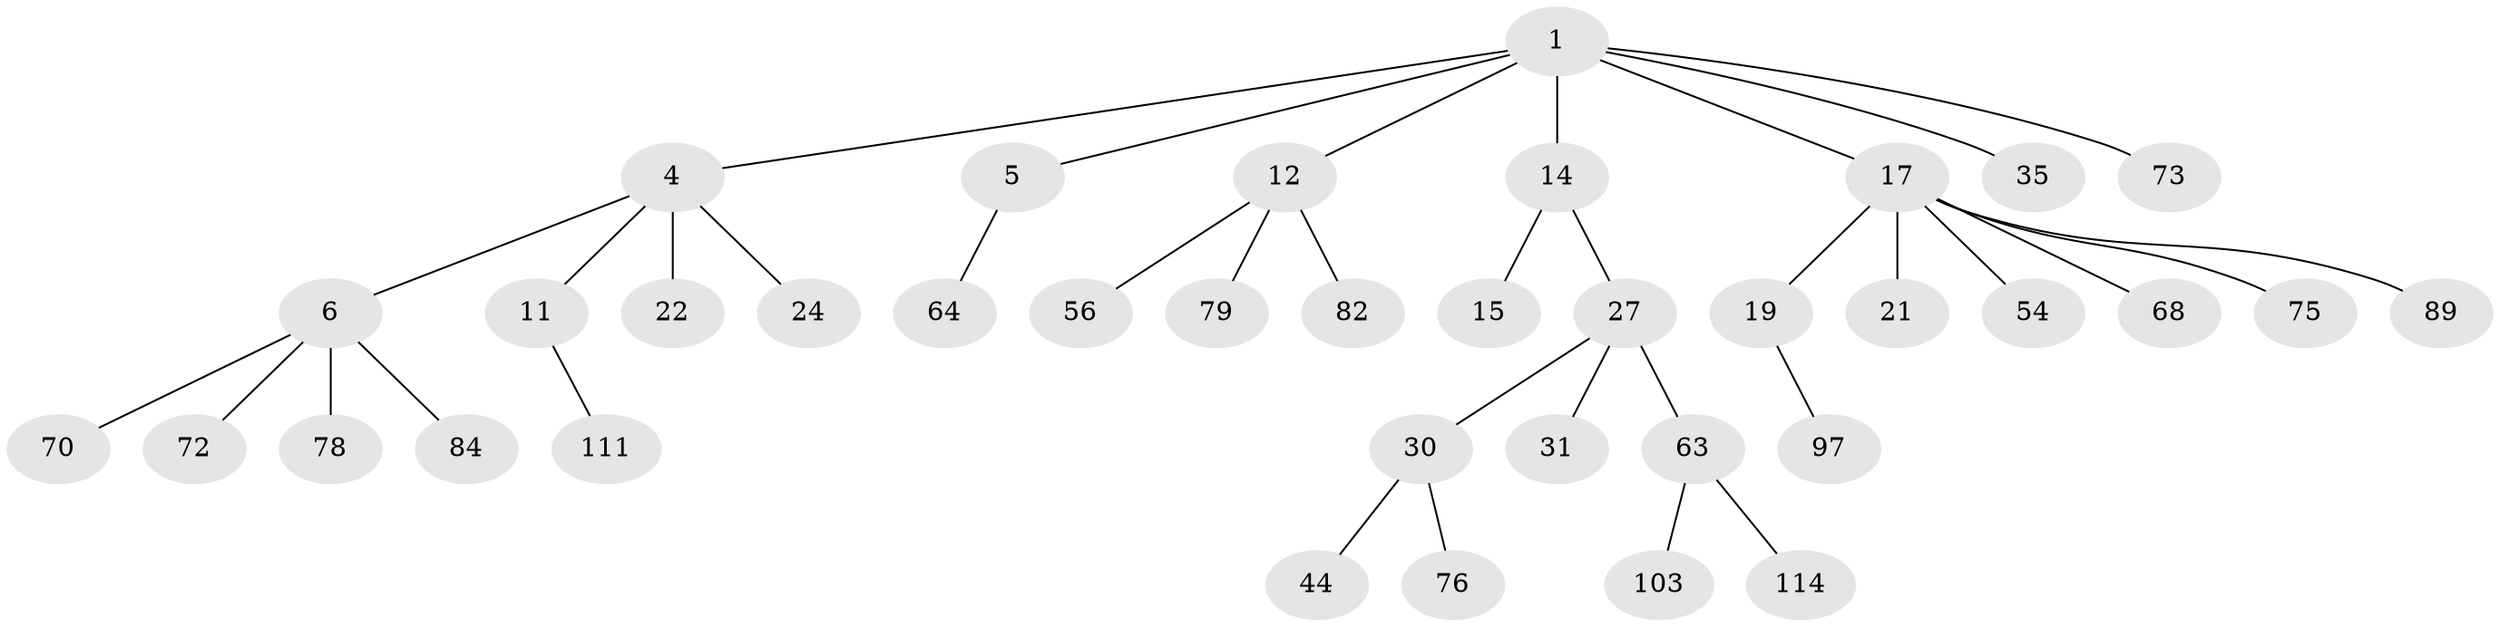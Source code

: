 // original degree distribution, {5: 0.03225806451612903, 4: 0.08064516129032258, 7: 0.008064516129032258, 3: 0.13709677419354838, 2: 0.20967741935483872, 1: 0.5161290322580645, 6: 0.016129032258064516}
// Generated by graph-tools (version 1.1) at 2025/19/03/04/25 18:19:18]
// undirected, 37 vertices, 36 edges
graph export_dot {
graph [start="1"]
  node [color=gray90,style=filled];
  1 [super="+2+3+9+39"];
  4 [super="+8+7+42+124+23"];
  5 [super="+90+43+91"];
  6 [super="+13+57"];
  11 [super="+69+33+107+47"];
  12 [super="+26+38+48"];
  14 [super="+74+104"];
  15 [super="+16"];
  17 [super="+20+25+122+49+18"];
  19 [super="+62+55+45"];
  21 [super="+77"];
  22 [super="+34"];
  24;
  27 [super="+28+32+66+37+51"];
  30 [super="+102+105"];
  31;
  35 [super="+53+88"];
  44 [super="+123"];
  54;
  56 [super="+58+81"];
  63;
  64;
  68 [super="+71+83"];
  70 [super="+80"];
  72;
  73;
  75;
  76 [super="+86+99"];
  78;
  79;
  82 [super="+100"];
  84 [super="+85"];
  89;
  97;
  103 [super="+117"];
  111;
  114;
  1 -- 17;
  1 -- 73;
  1 -- 35;
  1 -- 14;
  1 -- 5;
  1 -- 12;
  1 -- 4;
  4 -- 6;
  4 -- 24;
  4 -- 11;
  4 -- 22;
  5 -- 64;
  6 -- 84;
  6 -- 70;
  6 -- 72;
  6 -- 78;
  11 -- 111;
  12 -- 56;
  12 -- 79;
  12 -- 82;
  14 -- 15;
  14 -- 27;
  17 -- 75;
  17 -- 54;
  17 -- 19;
  17 -- 68;
  17 -- 21;
  17 -- 89;
  19 -- 97;
  27 -- 31;
  27 -- 30;
  27 -- 63;
  30 -- 44;
  30 -- 76;
  63 -- 103;
  63 -- 114;
}
